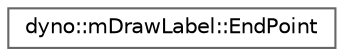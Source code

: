 digraph "Graphical Class Hierarchy"
{
 // LATEX_PDF_SIZE
  bgcolor="transparent";
  edge [fontname=Helvetica,fontsize=10,labelfontname=Helvetica,labelfontsize=10];
  node [fontname=Helvetica,fontsize=10,shape=box,height=0.2,width=0.4];
  rankdir="LR";
  Node0 [id="Node000000",label="dyno::mDrawLabel::EndPoint",height=0.2,width=0.4,color="grey40", fillcolor="white", style="filled",URL="$structdyno_1_1m_draw_label_1_1_end_point.html",tooltip=" "];
}
